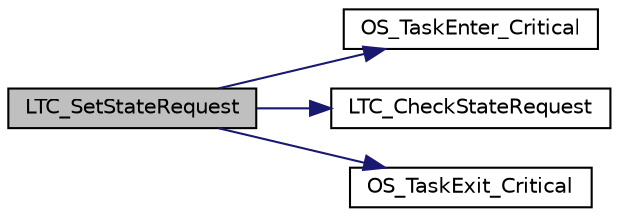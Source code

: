 digraph "LTC_SetStateRequest"
{
  edge [fontname="Helvetica",fontsize="10",labelfontname="Helvetica",labelfontsize="10"];
  node [fontname="Helvetica",fontsize="10",shape=record];
  rankdir="LR";
  Node407 [label="LTC_SetStateRequest",height=0.2,width=0.4,color="black", fillcolor="grey75", style="filled", fontcolor="black"];
  Node407 -> Node408 [color="midnightblue",fontsize="10",style="solid",fontname="Helvetica"];
  Node408 [label="OS_TaskEnter_Critical",height=0.2,width=0.4,color="black", fillcolor="white", style="filled",URL="$os_8c.html#a5573d7c2221a3f3b9cfe5c109603b441",tooltip="Enter Critical interface function for use in FreeRTOS-Tasks and FreeRTOS-ISR. "];
  Node407 -> Node409 [color="midnightblue",fontsize="10",style="solid",fontname="Helvetica"];
  Node409 [label="LTC_CheckStateRequest",height=0.2,width=0.4,color="black", fillcolor="white", style="filled",URL="$ltc_8c.html#a59d83a728308a82bca1b6b1e8c442fee",tooltip="checks the state requests that are made. "];
  Node407 -> Node410 [color="midnightblue",fontsize="10",style="solid",fontname="Helvetica"];
  Node410 [label="OS_TaskExit_Critical",height=0.2,width=0.4,color="black", fillcolor="white", style="filled",URL="$os_8c.html#a7e5b7892152952d2109c89baa0add1a8",tooltip="Exit Critical interface function for use in FreeRTOS-Tasks and FreeRTOS-ISR. "];
}
